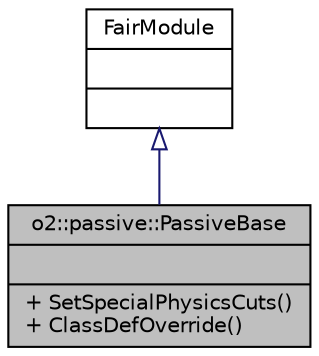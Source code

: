 digraph "o2::passive::PassiveBase"
{
 // INTERACTIVE_SVG=YES
  bgcolor="transparent";
  edge [fontname="Helvetica",fontsize="10",labelfontname="Helvetica",labelfontsize="10"];
  node [fontname="Helvetica",fontsize="10",shape=record];
  Node10 [label="{o2::passive::PassiveBase\n||+ SetSpecialPhysicsCuts()\l+ ClassDefOverride()\l}",height=0.2,width=0.4,color="black", fillcolor="grey75", style="filled", fontcolor="black"];
  Node11 -> Node10 [dir="back",color="midnightblue",fontsize="10",style="solid",arrowtail="onormal",fontname="Helvetica"];
  Node11 [label="{FairModule\n||}",height=0.2,width=0.4,color="black",URL="$d4/d06/classFairModule.html"];
}
